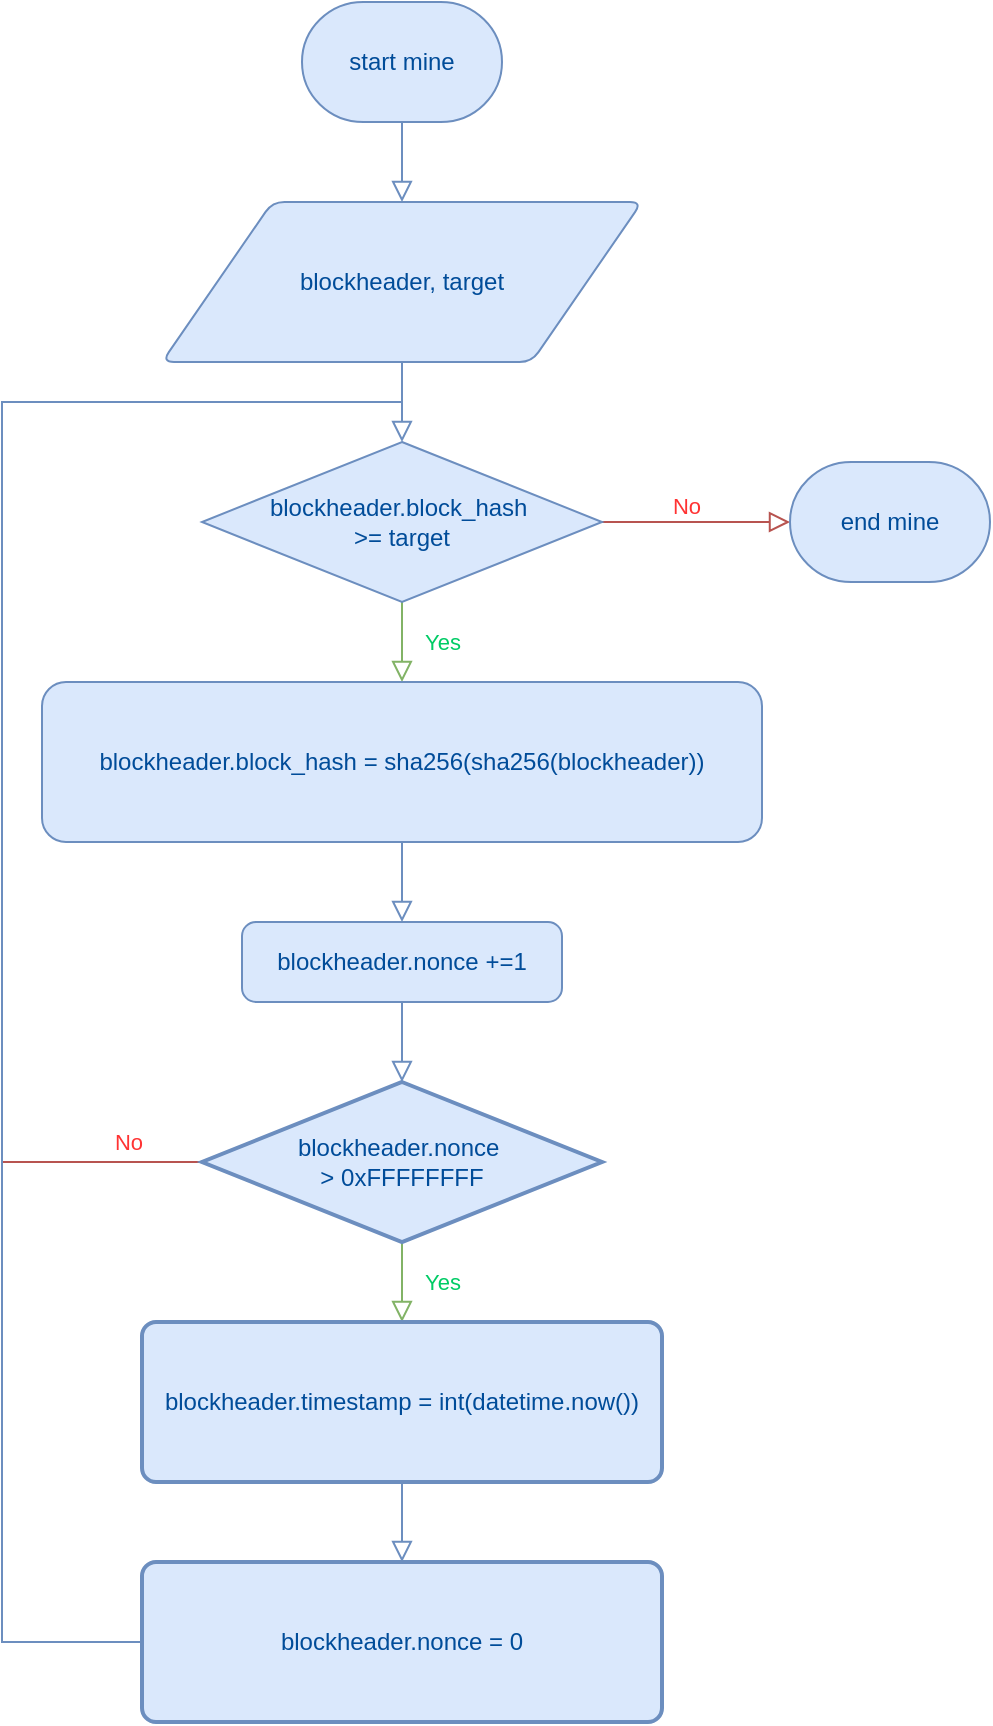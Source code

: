 <mxfile version="26.0.8">
  <diagram id="C5RBs43oDa-KdzZeNtuy" name="Page-1">
    <mxGraphModel dx="1050" dy="557" grid="1" gridSize="10" guides="1" tooltips="1" connect="1" arrows="1" fold="1" page="1" pageScale="1" pageWidth="827" pageHeight="1169" math="0" shadow="0">
      <root>
        <mxCell id="WIyWlLk6GJQsqaUBKTNV-0" />
        <mxCell id="WIyWlLk6GJQsqaUBKTNV-1" parent="WIyWlLk6GJQsqaUBKTNV-0" />
        <mxCell id="WIyWlLk6GJQsqaUBKTNV-2" value="" style="rounded=0;html=1;jettySize=auto;orthogonalLoop=1;fontSize=11;endArrow=block;endFill=0;endSize=8;strokeWidth=1;shadow=0;labelBackgroundColor=none;edgeStyle=orthogonalEdgeStyle;exitX=0.5;exitY=1;exitDx=0;exitDy=0;exitPerimeter=0;fillColor=#dae8fc;strokeColor=#6c8ebf;" parent="WIyWlLk6GJQsqaUBKTNV-1" source="RPRsNmfm0xjakC1dg0fm-0" target="sUgAABU7Xawv0dFcC1rQ-1" edge="1">
          <mxGeometry relative="1" as="geometry">
            <mxPoint x="220" y="120" as="sourcePoint" />
            <mxPoint x="380" y="90" as="targetPoint" />
          </mxGeometry>
        </mxCell>
        <mxCell id="WIyWlLk6GJQsqaUBKTNV-4" value="&lt;font style=&quot;color: rgb(0, 204, 102);&quot;&gt;Yes&lt;/font&gt;" style="rounded=0;html=1;jettySize=auto;orthogonalLoop=1;fontSize=11;endArrow=block;endFill=0;endSize=8;strokeWidth=1;shadow=0;labelBackgroundColor=none;edgeStyle=orthogonalEdgeStyle;exitX=0.5;exitY=1;exitDx=0;exitDy=0;exitPerimeter=0;entryX=0.5;entryY=0;entryDx=0;entryDy=0;fillColor=#d5e8d4;strokeColor=#82b366;" parent="WIyWlLk6GJQsqaUBKTNV-1" source="sUgAABU7Xawv0dFcC1rQ-2" target="WIyWlLk6GJQsqaUBKTNV-11" edge="1">
          <mxGeometry y="20" relative="1" as="geometry">
            <mxPoint as="offset" />
            <mxPoint x="550" y="390" as="sourcePoint" />
            <mxPoint x="220" y="510" as="targetPoint" />
          </mxGeometry>
        </mxCell>
        <mxCell id="sUgAABU7Xawv0dFcC1rQ-6" style="edgeStyle=orthogonalEdgeStyle;rounded=0;orthogonalLoop=1;jettySize=auto;html=1;exitX=0.5;exitY=1;exitDx=0;exitDy=0;endArrow=block;endFill=0;endSize=8;fillColor=#dae8fc;strokeColor=#6c8ebf;" parent="WIyWlLk6GJQsqaUBKTNV-1" source="WIyWlLk6GJQsqaUBKTNV-11" target="sUgAABU7Xawv0dFcC1rQ-5" edge="1">
          <mxGeometry relative="1" as="geometry" />
        </mxCell>
        <mxCell id="WIyWlLk6GJQsqaUBKTNV-11" value="&lt;font style=&quot;color: rgb(0, 76, 153);&quot;&gt;blockheader.block_hash =&amp;nbsp;&lt;span style=&quot;background-color: transparent;&quot;&gt;sha256(sha256(blockheader))&lt;/span&gt;&lt;/font&gt;" style="rounded=1;whiteSpace=wrap;html=1;fontSize=12;glass=0;strokeWidth=1;shadow=0;fillColor=#dae8fc;strokeColor=#6c8ebf;" parent="WIyWlLk6GJQsqaUBKTNV-1" vertex="1">
          <mxGeometry x="40" y="400" width="360" height="80" as="geometry" />
        </mxCell>
        <mxCell id="sUgAABU7Xawv0dFcC1rQ-1" value="&lt;font style=&quot;color: rgb(0, 76, 153);&quot;&gt;blockheader, target&lt;/font&gt;" style="shape=parallelogram;html=1;strokeWidth=1;perimeter=parallelogramPerimeter;whiteSpace=wrap;rounded=1;arcSize=12;size=0.23;fillColor=#dae8fc;strokeColor=#6c8ebf;" parent="WIyWlLk6GJQsqaUBKTNV-1" vertex="1">
          <mxGeometry x="100" y="160" width="240" height="80" as="geometry" />
        </mxCell>
        <mxCell id="sUgAABU7Xawv0dFcC1rQ-8" style="edgeStyle=orthogonalEdgeStyle;rounded=0;orthogonalLoop=1;jettySize=auto;html=1;exitX=1;exitY=0.5;exitDx=0;exitDy=0;exitPerimeter=0;labelPosition=center;verticalLabelPosition=middle;align=center;verticalAlign=middle;textDirection=ltr;fillColor=#f8cecc;strokeColor=#b85450;endArrow=block;endFill=0;endSize=8;entryX=0;entryY=0.5;entryDx=0;entryDy=0;entryPerimeter=0;" parent="WIyWlLk6GJQsqaUBKTNV-1" source="sUgAABU7Xawv0dFcC1rQ-2" target="F9XUrEo2WQZI0cylGIhk-9" edge="1">
          <mxGeometry relative="1" as="geometry">
            <mxPoint x="414" y="340" as="targetPoint" />
          </mxGeometry>
        </mxCell>
        <mxCell id="sUgAABU7Xawv0dFcC1rQ-10" value="No" style="edgeLabel;html=1;align=center;verticalAlign=bottom;resizable=0;points=[];labelPosition=center;verticalLabelPosition=top;fontColor=#FF3333;" parent="sUgAABU7Xawv0dFcC1rQ-8" vertex="1" connectable="0">
          <mxGeometry x="-0.104" relative="1" as="geometry">
            <mxPoint as="offset" />
          </mxGeometry>
        </mxCell>
        <mxCell id="sUgAABU7Xawv0dFcC1rQ-2" value="&lt;font style=&quot;color: rgb(0, 76, 153);&quot;&gt;blockheader.block_hash&amp;nbsp;&lt;/font&gt;&lt;div&gt;&lt;font style=&quot;color: rgb(0, 76, 153);&quot;&gt;&amp;gt;= target&lt;/font&gt;&lt;/div&gt;" style="strokeWidth=1;html=1;shape=mxgraph.flowchart.decision;whiteSpace=wrap;fillColor=#dae8fc;strokeColor=#6c8ebf;" parent="WIyWlLk6GJQsqaUBKTNV-1" vertex="1">
          <mxGeometry x="120" y="280" width="200" height="80" as="geometry" />
        </mxCell>
        <mxCell id="sUgAABU7Xawv0dFcC1rQ-3" style="edgeStyle=orthogonalEdgeStyle;rounded=0;orthogonalLoop=1;jettySize=auto;html=1;exitX=0.5;exitY=1;exitDx=0;exitDy=0;entryX=0.5;entryY=0;entryDx=0;entryDy=0;entryPerimeter=0;fillColor=#dae8fc;strokeColor=#6c8ebf;endArrow=block;endFill=0;endSize=8;" parent="WIyWlLk6GJQsqaUBKTNV-1" source="sUgAABU7Xawv0dFcC1rQ-1" target="sUgAABU7Xawv0dFcC1rQ-2" edge="1">
          <mxGeometry relative="1" as="geometry" />
        </mxCell>
        <mxCell id="sUgAABU7Xawv0dFcC1rQ-13" style="edgeStyle=orthogonalEdgeStyle;rounded=0;orthogonalLoop=1;jettySize=auto;html=1;exitX=0.5;exitY=1;exitDx=0;exitDy=0;fillColor=#dae8fc;strokeColor=#6c8ebf;endSize=8;endArrow=block;endFill=0;" parent="WIyWlLk6GJQsqaUBKTNV-1" source="sUgAABU7Xawv0dFcC1rQ-5" target="sUgAABU7Xawv0dFcC1rQ-12" edge="1">
          <mxGeometry relative="1" as="geometry" />
        </mxCell>
        <mxCell id="sUgAABU7Xawv0dFcC1rQ-5" value="&lt;font style=&quot;color: rgb(0, 76, 153);&quot;&gt;blockheader.nonce +=1&lt;/font&gt;" style="rounded=1;whiteSpace=wrap;html=1;absoluteArcSize=1;arcSize=14;strokeWidth=1;fillColor=#dae8fc;strokeColor=#6c8ebf;" parent="WIyWlLk6GJQsqaUBKTNV-1" vertex="1">
          <mxGeometry x="140" y="520" width="160" height="40" as="geometry" />
        </mxCell>
        <mxCell id="sUgAABU7Xawv0dFcC1rQ-16" style="edgeStyle=orthogonalEdgeStyle;rounded=0;orthogonalLoop=1;jettySize=auto;html=1;exitX=0.5;exitY=1;exitDx=0;exitDy=0;exitPerimeter=0;entryX=0.5;entryY=0;entryDx=0;entryDy=0;fillColor=#d5e8d4;strokeColor=#82b366;endSize=8;endArrow=block;endFill=0;" parent="WIyWlLk6GJQsqaUBKTNV-1" source="sUgAABU7Xawv0dFcC1rQ-12" target="sUgAABU7Xawv0dFcC1rQ-15" edge="1">
          <mxGeometry relative="1" as="geometry" />
        </mxCell>
        <mxCell id="sUgAABU7Xawv0dFcC1rQ-17" value="Yes" style="edgeLabel;html=1;align=center;verticalAlign=middle;resizable=0;points=[];fontColor=#00CC66;" parent="sUgAABU7Xawv0dFcC1rQ-16" vertex="1" connectable="0">
          <mxGeometry x="-0.158" y="2" relative="1" as="geometry">
            <mxPoint x="18" y="3" as="offset" />
          </mxGeometry>
        </mxCell>
        <mxCell id="F9XUrEo2WQZI0cylGIhk-5" style="edgeStyle=orthogonalEdgeStyle;rounded=0;orthogonalLoop=1;jettySize=auto;html=1;exitX=0;exitY=0.5;exitDx=0;exitDy=0;exitPerimeter=0;fillColor=#f8cecc;strokeColor=#b85450;endSize=8;endArrow=none;endFill=0;startFill=0;" parent="WIyWlLk6GJQsqaUBKTNV-1" source="sUgAABU7Xawv0dFcC1rQ-12" edge="1">
          <mxGeometry relative="1" as="geometry">
            <mxPoint x="20" y="640" as="targetPoint" />
          </mxGeometry>
        </mxCell>
        <mxCell id="F9XUrEo2WQZI0cylGIhk-6" value="No" style="edgeLabel;html=1;align=center;verticalAlign=middle;resizable=0;points=[];fontColor=#FF3333;" parent="F9XUrEo2WQZI0cylGIhk-5" vertex="1" connectable="0">
          <mxGeometry x="-0.359" relative="1" as="geometry">
            <mxPoint x="-5" y="-10" as="offset" />
          </mxGeometry>
        </mxCell>
        <mxCell id="sUgAABU7Xawv0dFcC1rQ-12" value="&lt;font style=&quot;color: rgb(0, 76, 153);&quot;&gt;blockheader.nonce&amp;nbsp;&lt;/font&gt;&lt;div&gt;&lt;font style=&quot;color: rgb(0, 76, 153);&quot;&gt;&amp;gt; 0xFFFFFFFF&lt;/font&gt;&lt;/div&gt;" style="strokeWidth=2;html=1;shape=mxgraph.flowchart.decision;whiteSpace=wrap;fillColor=#dae8fc;strokeColor=#6c8ebf;" parent="WIyWlLk6GJQsqaUBKTNV-1" vertex="1">
          <mxGeometry x="120" y="600" width="200" height="80" as="geometry" />
        </mxCell>
        <mxCell id="sUgAABU7Xawv0dFcC1rQ-19" style="edgeStyle=orthogonalEdgeStyle;rounded=0;orthogonalLoop=1;jettySize=auto;html=1;exitX=0.5;exitY=1;exitDx=0;exitDy=0;entryX=0.5;entryY=0;entryDx=0;entryDy=0;endSize=8;fillColor=#dae8fc;strokeColor=#6c8ebf;endArrow=block;endFill=0;" parent="WIyWlLk6GJQsqaUBKTNV-1" source="sUgAABU7Xawv0dFcC1rQ-15" target="sUgAABU7Xawv0dFcC1rQ-18" edge="1">
          <mxGeometry relative="1" as="geometry" />
        </mxCell>
        <mxCell id="sUgAABU7Xawv0dFcC1rQ-15" value="&lt;font style=&quot;color: rgb(0, 76, 153);&quot;&gt;blockheader.timestamp = int(datetime.now())&lt;/font&gt;" style="rounded=1;whiteSpace=wrap;html=1;absoluteArcSize=1;arcSize=14;strokeWidth=2;fillColor=#dae8fc;strokeColor=#6c8ebf;" parent="WIyWlLk6GJQsqaUBKTNV-1" vertex="1">
          <mxGeometry x="90" y="720" width="260" height="80" as="geometry" />
        </mxCell>
        <mxCell id="sUgAABU7Xawv0dFcC1rQ-20" style="edgeStyle=orthogonalEdgeStyle;rounded=0;orthogonalLoop=1;jettySize=auto;html=1;exitX=0;exitY=0.5;exitDx=0;exitDy=0;fillColor=#dae8fc;strokeColor=#6c8ebf;endArrow=none;endFill=0;endSize=8;startFill=0;" parent="WIyWlLk6GJQsqaUBKTNV-1" edge="1" source="sUgAABU7Xawv0dFcC1rQ-18">
          <mxGeometry relative="1" as="geometry">
            <mxPoint x="220" y="260" as="targetPoint" />
            <mxPoint x="220" y="860" as="sourcePoint" />
            <Array as="points">
              <mxPoint x="20" y="880" />
              <mxPoint x="20" y="260" />
            </Array>
          </mxGeometry>
        </mxCell>
        <mxCell id="sUgAABU7Xawv0dFcC1rQ-18" value="&lt;font style=&quot;color: rgb(0, 76, 153);&quot;&gt;blockheader.nonce = 0&lt;/font&gt;" style="rounded=1;whiteSpace=wrap;html=1;absoluteArcSize=1;arcSize=14;strokeWidth=2;fillColor=#dae8fc;strokeColor=#6c8ebf;" parent="WIyWlLk6GJQsqaUBKTNV-1" vertex="1">
          <mxGeometry x="90" y="840" width="260" height="80" as="geometry" />
        </mxCell>
        <mxCell id="F9XUrEo2WQZI0cylGIhk-7" style="edgeStyle=orthogonalEdgeStyle;rounded=0;orthogonalLoop=1;jettySize=auto;html=1;exitX=0.5;exitY=1;exitDx=0;exitDy=0;exitPerimeter=0;" parent="WIyWlLk6GJQsqaUBKTNV-1" source="sUgAABU7Xawv0dFcC1rQ-2" target="sUgAABU7Xawv0dFcC1rQ-2" edge="1">
          <mxGeometry relative="1" as="geometry" />
        </mxCell>
        <mxCell id="F9XUrEo2WQZI0cylGIhk-9" value="&lt;font style=&quot;color: rgb(0, 76, 153);&quot;&gt;end mine&lt;/font&gt;" style="strokeWidth=1;html=1;shape=mxgraph.flowchart.terminator;whiteSpace=wrap;fillColor=#dae8fc;strokeColor=#6c8ebf;" parent="WIyWlLk6GJQsqaUBKTNV-1" vertex="1">
          <mxGeometry x="414" y="290" width="100" height="60" as="geometry" />
        </mxCell>
        <mxCell id="RPRsNmfm0xjakC1dg0fm-0" value="&lt;font style=&quot;color: rgb(0, 76, 153);&quot;&gt;start mine&lt;/font&gt;" style="strokeWidth=1;html=1;shape=mxgraph.flowchart.terminator;whiteSpace=wrap;fillColor=#dae8fc;strokeColor=#6c8ebf;" vertex="1" parent="WIyWlLk6GJQsqaUBKTNV-1">
          <mxGeometry x="170" y="60" width="100" height="60" as="geometry" />
        </mxCell>
      </root>
    </mxGraphModel>
  </diagram>
</mxfile>
